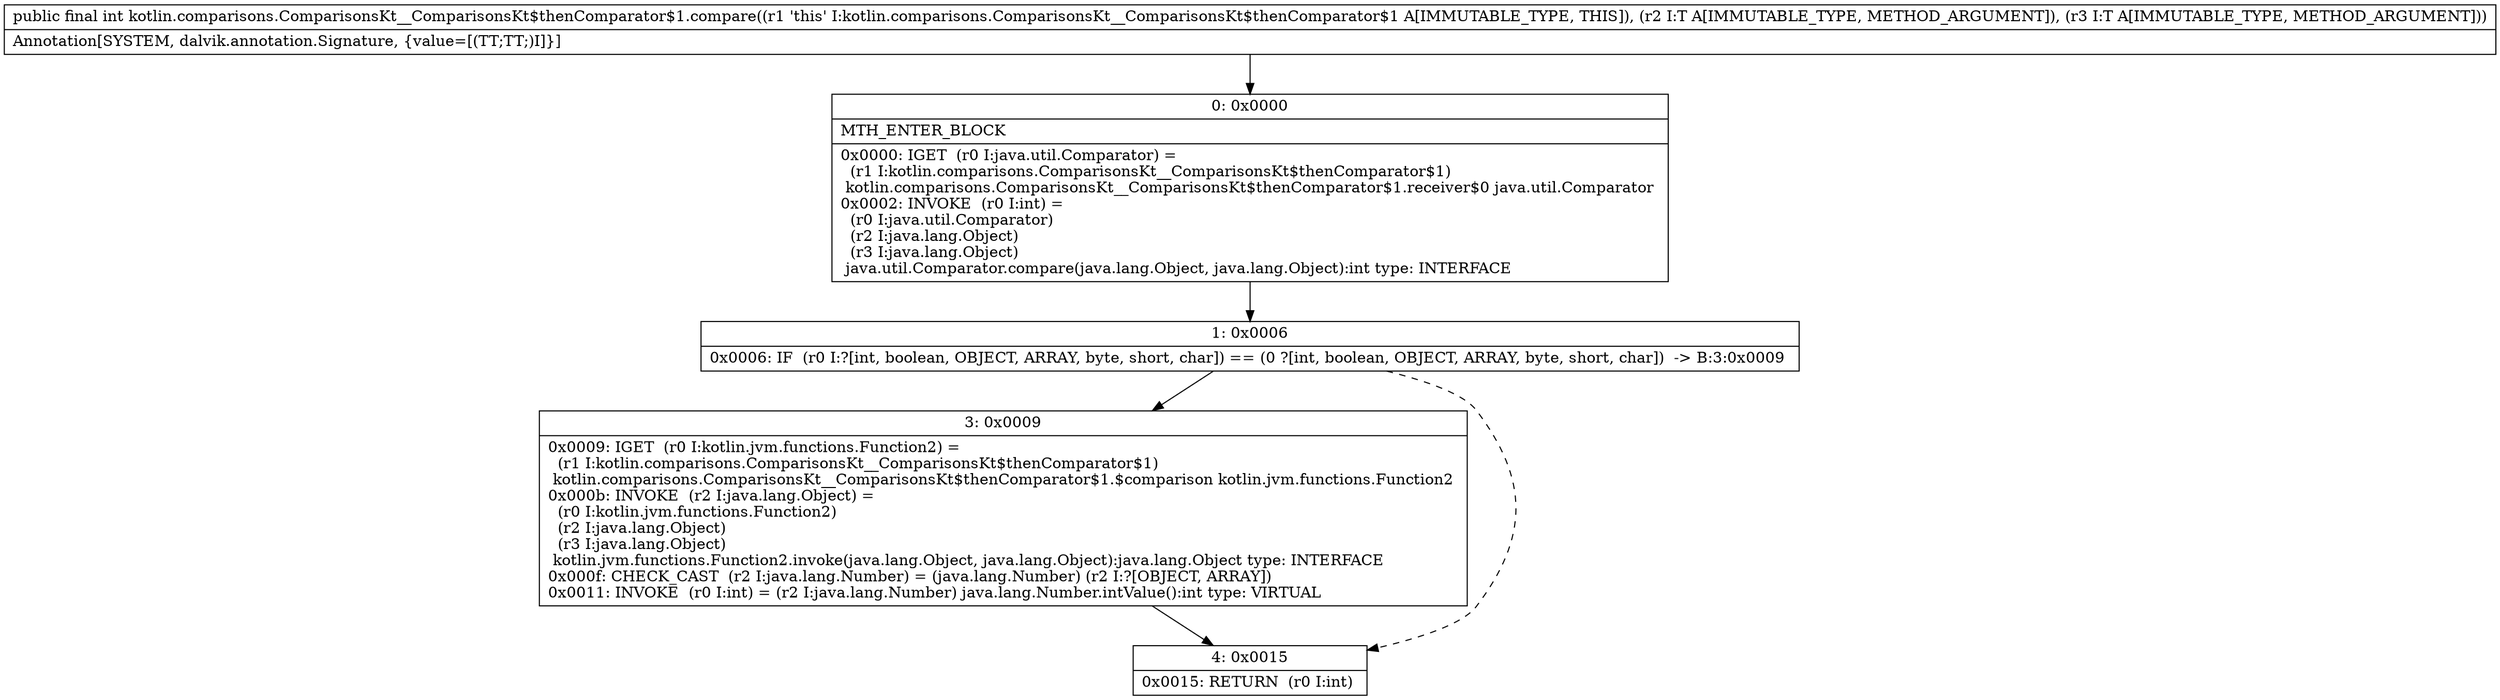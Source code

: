 digraph "CFG forkotlin.comparisons.ComparisonsKt__ComparisonsKt$thenComparator$1.compare(Ljava\/lang\/Object;Ljava\/lang\/Object;)I" {
Node_0 [shape=record,label="{0\:\ 0x0000|MTH_ENTER_BLOCK\l|0x0000: IGET  (r0 I:java.util.Comparator) = \l  (r1 I:kotlin.comparisons.ComparisonsKt__ComparisonsKt$thenComparator$1)\l kotlin.comparisons.ComparisonsKt__ComparisonsKt$thenComparator$1.receiver$0 java.util.Comparator \l0x0002: INVOKE  (r0 I:int) = \l  (r0 I:java.util.Comparator)\l  (r2 I:java.lang.Object)\l  (r3 I:java.lang.Object)\l java.util.Comparator.compare(java.lang.Object, java.lang.Object):int type: INTERFACE \l}"];
Node_1 [shape=record,label="{1\:\ 0x0006|0x0006: IF  (r0 I:?[int, boolean, OBJECT, ARRAY, byte, short, char]) == (0 ?[int, boolean, OBJECT, ARRAY, byte, short, char])  \-\> B:3:0x0009 \l}"];
Node_3 [shape=record,label="{3\:\ 0x0009|0x0009: IGET  (r0 I:kotlin.jvm.functions.Function2) = \l  (r1 I:kotlin.comparisons.ComparisonsKt__ComparisonsKt$thenComparator$1)\l kotlin.comparisons.ComparisonsKt__ComparisonsKt$thenComparator$1.$comparison kotlin.jvm.functions.Function2 \l0x000b: INVOKE  (r2 I:java.lang.Object) = \l  (r0 I:kotlin.jvm.functions.Function2)\l  (r2 I:java.lang.Object)\l  (r3 I:java.lang.Object)\l kotlin.jvm.functions.Function2.invoke(java.lang.Object, java.lang.Object):java.lang.Object type: INTERFACE \l0x000f: CHECK_CAST  (r2 I:java.lang.Number) = (java.lang.Number) (r2 I:?[OBJECT, ARRAY]) \l0x0011: INVOKE  (r0 I:int) = (r2 I:java.lang.Number) java.lang.Number.intValue():int type: VIRTUAL \l}"];
Node_4 [shape=record,label="{4\:\ 0x0015|0x0015: RETURN  (r0 I:int) \l}"];
MethodNode[shape=record,label="{public final int kotlin.comparisons.ComparisonsKt__ComparisonsKt$thenComparator$1.compare((r1 'this' I:kotlin.comparisons.ComparisonsKt__ComparisonsKt$thenComparator$1 A[IMMUTABLE_TYPE, THIS]), (r2 I:T A[IMMUTABLE_TYPE, METHOD_ARGUMENT]), (r3 I:T A[IMMUTABLE_TYPE, METHOD_ARGUMENT]))  | Annotation[SYSTEM, dalvik.annotation.Signature, \{value=[(TT;TT;)I]\}]\l}"];
MethodNode -> Node_0;
Node_0 -> Node_1;
Node_1 -> Node_3;
Node_1 -> Node_4[style=dashed];
Node_3 -> Node_4;
}

